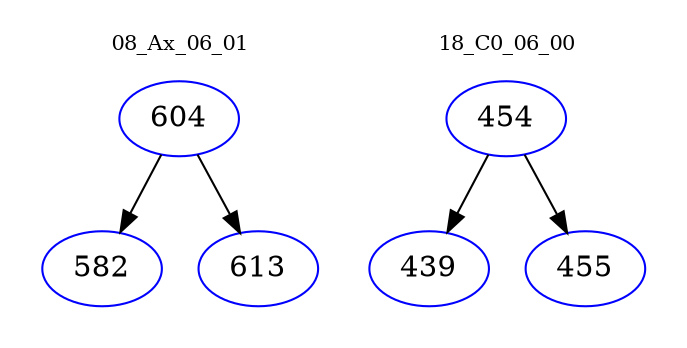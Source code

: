 digraph{
subgraph cluster_0 {
color = white
label = "08_Ax_06_01";
fontsize=10;
T0_604 [label="604", color="blue"]
T0_604 -> T0_582 [color="black"]
T0_582 [label="582", color="blue"]
T0_604 -> T0_613 [color="black"]
T0_613 [label="613", color="blue"]
}
subgraph cluster_1 {
color = white
label = "18_C0_06_00";
fontsize=10;
T1_454 [label="454", color="blue"]
T1_454 -> T1_439 [color="black"]
T1_439 [label="439", color="blue"]
T1_454 -> T1_455 [color="black"]
T1_455 [label="455", color="blue"]
}
}
